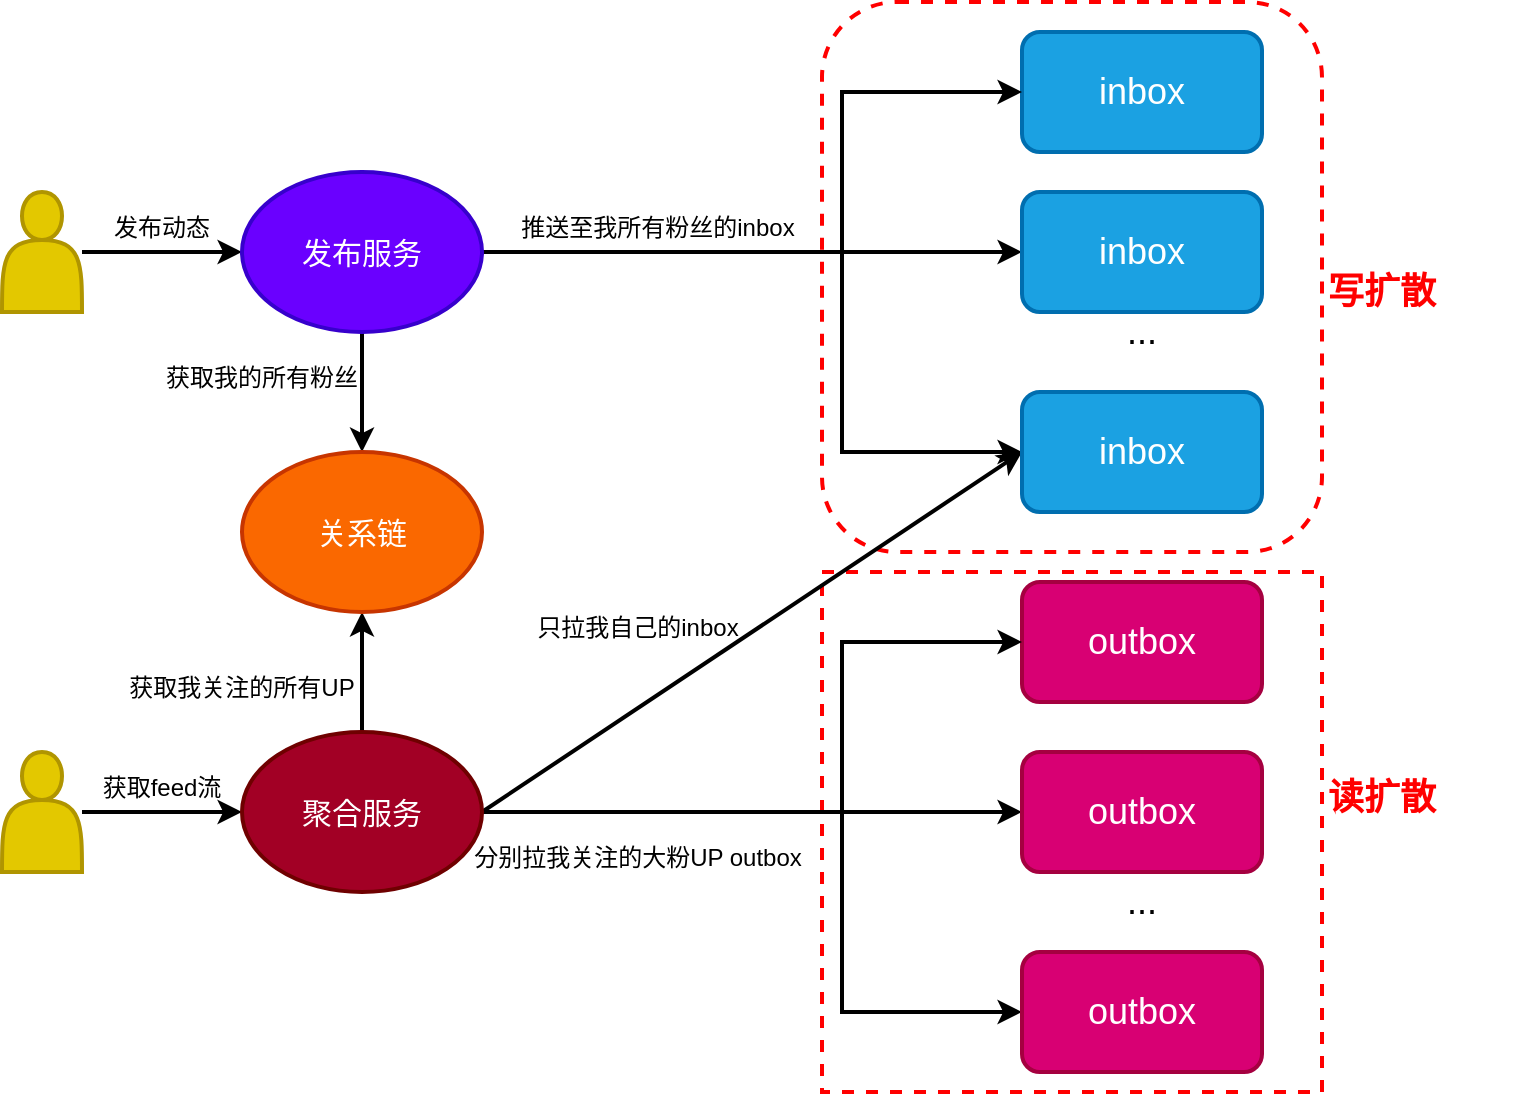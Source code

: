 <mxfile version="21.3.2" type="github">
  <diagram name="第 1 页" id="T4l5YdtfBi07WJmN0s0r">
    <mxGraphModel dx="1434" dy="796" grid="1" gridSize="10" guides="1" tooltips="1" connect="1" arrows="1" fold="1" page="1" pageScale="1" pageWidth="827" pageHeight="1169" math="0" shadow="0">
      <root>
        <mxCell id="0" />
        <mxCell id="1" parent="0" />
        <mxCell id="iXR9tIZSC_QS2gOpMHgQ-4" value="" style="rounded=0;whiteSpace=wrap;html=1;dashed=1;strokeWidth=2;strokeColor=#FF0000;" parent="1" vertex="1">
          <mxGeometry x="470" y="290" width="250" height="260" as="geometry" />
        </mxCell>
        <mxCell id="iXR9tIZSC_QS2gOpMHgQ-1" value="" style="rounded=1;whiteSpace=wrap;html=1;strokeWidth=2;dashed=1;strokeColor=#ff0000;" parent="1" vertex="1">
          <mxGeometry x="470" y="5" width="250" height="275" as="geometry" />
        </mxCell>
        <mxCell id="dN75JIiPyu12IOEwJFPf-1" value="&lt;font style=&quot;font-size: 18px;&quot;&gt;outbox&lt;/font&gt;" style="rounded=1;whiteSpace=wrap;html=1;strokeWidth=2;fillColor=#d80073;fontColor=#ffffff;strokeColor=#A50040;" parent="1" vertex="1">
          <mxGeometry x="570" y="295" width="120" height="60" as="geometry" />
        </mxCell>
        <mxCell id="dN75JIiPyu12IOEwJFPf-2" value="&lt;font style=&quot;font-size: 18px;&quot;&gt;inbox&lt;/font&gt;" style="rounded=1;whiteSpace=wrap;html=1;strokeWidth=2;fillColor=#1ba1e2;fontColor=#ffffff;strokeColor=#006EAF;" parent="1" vertex="1">
          <mxGeometry x="570" y="20" width="120" height="60" as="geometry" />
        </mxCell>
        <mxCell id="dN75JIiPyu12IOEwJFPf-27" style="edgeStyle=orthogonalEdgeStyle;rounded=0;orthogonalLoop=1;jettySize=auto;html=1;entryX=0;entryY=0.5;entryDx=0;entryDy=0;strokeWidth=2;" parent="1" source="dN75JIiPyu12IOEwJFPf-3" target="dN75JIiPyu12IOEwJFPf-6" edge="1">
          <mxGeometry relative="1" as="geometry" />
        </mxCell>
        <mxCell id="dN75JIiPyu12IOEwJFPf-3" value="" style="shape=actor;whiteSpace=wrap;html=1;strokeWidth=2;fillColor=#e3c800;fontColor=#000000;strokeColor=#B09500;" parent="1" vertex="1">
          <mxGeometry x="60" y="100" width="40" height="60" as="geometry" />
        </mxCell>
        <mxCell id="dN75JIiPyu12IOEwJFPf-41" style="edgeStyle=orthogonalEdgeStyle;rounded=0;orthogonalLoop=1;jettySize=auto;html=1;entryX=0;entryY=0.5;entryDx=0;entryDy=0;strokeWidth=2;" parent="1" source="dN75JIiPyu12IOEwJFPf-4" target="dN75JIiPyu12IOEwJFPf-7" edge="1">
          <mxGeometry relative="1" as="geometry" />
        </mxCell>
        <mxCell id="dN75JIiPyu12IOEwJFPf-4" value="" style="shape=actor;whiteSpace=wrap;html=1;strokeWidth=2;fillColor=#e3c800;fontColor=#000000;strokeColor=#B09500;" parent="1" vertex="1">
          <mxGeometry x="60" y="380" width="40" height="60" as="geometry" />
        </mxCell>
        <mxCell id="dN75JIiPyu12IOEwJFPf-18" style="edgeStyle=orthogonalEdgeStyle;rounded=0;orthogonalLoop=1;jettySize=auto;html=1;strokeWidth=2;" parent="1" source="dN75JIiPyu12IOEwJFPf-6" target="dN75JIiPyu12IOEwJFPf-8" edge="1">
          <mxGeometry relative="1" as="geometry">
            <Array as="points">
              <mxPoint x="240" y="220" />
              <mxPoint x="240" y="220" />
            </Array>
          </mxGeometry>
        </mxCell>
        <mxCell id="dN75JIiPyu12IOEwJFPf-29" style="edgeStyle=orthogonalEdgeStyle;rounded=0;orthogonalLoop=1;jettySize=auto;html=1;entryX=0;entryY=0.5;entryDx=0;entryDy=0;strokeWidth=2;" parent="1" source="dN75JIiPyu12IOEwJFPf-6" target="dN75JIiPyu12IOEwJFPf-2" edge="1">
          <mxGeometry relative="1" as="geometry">
            <Array as="points">
              <mxPoint x="480" y="130" />
              <mxPoint x="480" y="50" />
            </Array>
          </mxGeometry>
        </mxCell>
        <mxCell id="dN75JIiPyu12IOEwJFPf-30" style="edgeStyle=orthogonalEdgeStyle;rounded=0;orthogonalLoop=1;jettySize=auto;html=1;entryX=0;entryY=0.5;entryDx=0;entryDy=0;strokeWidth=2;" parent="1" source="dN75JIiPyu12IOEwJFPf-6" target="dN75JIiPyu12IOEwJFPf-13" edge="1">
          <mxGeometry relative="1" as="geometry" />
        </mxCell>
        <mxCell id="dN75JIiPyu12IOEwJFPf-31" style="edgeStyle=orthogonalEdgeStyle;rounded=0;orthogonalLoop=1;jettySize=auto;html=1;entryX=0;entryY=0.5;entryDx=0;entryDy=0;strokeWidth=2;" parent="1" target="dN75JIiPyu12IOEwJFPf-14" edge="1">
          <mxGeometry relative="1" as="geometry">
            <mxPoint x="310" y="130" as="sourcePoint" />
            <Array as="points">
              <mxPoint x="480" y="130" />
              <mxPoint x="480" y="230" />
            </Array>
          </mxGeometry>
        </mxCell>
        <mxCell id="dN75JIiPyu12IOEwJFPf-6" value="&lt;span style=&quot;font-size: 15px;&quot;&gt;发布服务&lt;/span&gt;" style="ellipse;whiteSpace=wrap;html=1;strokeWidth=2;fillColor=#6a00ff;fontColor=#ffffff;strokeColor=#3700CC;" parent="1" vertex="1">
          <mxGeometry x="180" y="90" width="120" height="80" as="geometry" />
        </mxCell>
        <mxCell id="dN75JIiPyu12IOEwJFPf-17" style="edgeStyle=orthogonalEdgeStyle;rounded=0;orthogonalLoop=1;jettySize=auto;html=1;strokeWidth=2;" parent="1" source="dN75JIiPyu12IOEwJFPf-7" target="dN75JIiPyu12IOEwJFPf-8" edge="1">
          <mxGeometry relative="1" as="geometry">
            <Array as="points">
              <mxPoint x="240" y="320" />
              <mxPoint x="240" y="320" />
            </Array>
          </mxGeometry>
        </mxCell>
        <mxCell id="dN75JIiPyu12IOEwJFPf-34" style="edgeStyle=orthogonalEdgeStyle;rounded=0;orthogonalLoop=1;jettySize=auto;html=1;entryX=0;entryY=0.5;entryDx=0;entryDy=0;strokeWidth=2;" parent="1" source="dN75JIiPyu12IOEwJFPf-7" target="dN75JIiPyu12IOEwJFPf-10" edge="1">
          <mxGeometry relative="1" as="geometry" />
        </mxCell>
        <mxCell id="dN75JIiPyu12IOEwJFPf-36" style="edgeStyle=orthogonalEdgeStyle;rounded=0;orthogonalLoop=1;jettySize=auto;html=1;entryX=0;entryY=0.5;entryDx=0;entryDy=0;strokeWidth=2;" parent="1" source="dN75JIiPyu12IOEwJFPf-7" target="dN75JIiPyu12IOEwJFPf-11" edge="1">
          <mxGeometry relative="1" as="geometry">
            <Array as="points">
              <mxPoint x="480" y="410" />
              <mxPoint x="480" y="510" />
            </Array>
          </mxGeometry>
        </mxCell>
        <mxCell id="dN75JIiPyu12IOEwJFPf-38" style="rounded=0;orthogonalLoop=1;jettySize=auto;html=1;exitX=1;exitY=0.5;exitDx=0;exitDy=0;entryX=0;entryY=0.5;entryDx=0;entryDy=0;strokeWidth=2;" parent="1" source="dN75JIiPyu12IOEwJFPf-7" target="dN75JIiPyu12IOEwJFPf-14" edge="1">
          <mxGeometry relative="1" as="geometry" />
        </mxCell>
        <mxCell id="dN75JIiPyu12IOEwJFPf-45" style="edgeStyle=orthogonalEdgeStyle;rounded=0;orthogonalLoop=1;jettySize=auto;html=1;entryX=0;entryY=0.5;entryDx=0;entryDy=0;strokeWidth=2;" parent="1" source="dN75JIiPyu12IOEwJFPf-7" target="dN75JIiPyu12IOEwJFPf-1" edge="1">
          <mxGeometry relative="1" as="geometry">
            <Array as="points">
              <mxPoint x="480" y="410" />
              <mxPoint x="480" y="325" />
            </Array>
          </mxGeometry>
        </mxCell>
        <mxCell id="dN75JIiPyu12IOEwJFPf-7" value="&lt;font style=&quot;font-size: 15px;&quot;&gt;聚合服务&lt;/font&gt;" style="ellipse;whiteSpace=wrap;html=1;strokeWidth=2;fillColor=#a20025;fontColor=#ffffff;strokeColor=#6F0000;" parent="1" vertex="1">
          <mxGeometry x="180" y="370" width="120" height="80" as="geometry" />
        </mxCell>
        <mxCell id="dN75JIiPyu12IOEwJFPf-8" value="&lt;font color=&quot;#ffffff&quot; style=&quot;font-size: 15px;&quot;&gt;关系链&lt;/font&gt;" style="ellipse;whiteSpace=wrap;html=1;strokeWidth=2;fillColor=#fa6800;fontColor=#000000;strokeColor=#C73500;" parent="1" vertex="1">
          <mxGeometry x="180" y="230" width="120" height="80" as="geometry" />
        </mxCell>
        <mxCell id="dN75JIiPyu12IOEwJFPf-10" value="&lt;font style=&quot;font-size: 18px;&quot;&gt;outbox&lt;/font&gt;" style="rounded=1;whiteSpace=wrap;html=1;strokeWidth=2;fillColor=#d80073;fontColor=#ffffff;strokeColor=#A50040;" parent="1" vertex="1">
          <mxGeometry x="570" y="380" width="120" height="60" as="geometry" />
        </mxCell>
        <mxCell id="dN75JIiPyu12IOEwJFPf-11" value="&lt;font style=&quot;font-size: 18px;&quot;&gt;outbox&lt;/font&gt;" style="rounded=1;whiteSpace=wrap;html=1;strokeWidth=2;fillColor=#d80073;fontColor=#ffffff;strokeColor=#A50040;" parent="1" vertex="1">
          <mxGeometry x="570" y="480" width="120" height="60" as="geometry" />
        </mxCell>
        <mxCell id="dN75JIiPyu12IOEwJFPf-13" value="&lt;font style=&quot;font-size: 18px;&quot;&gt;inbox&lt;/font&gt;" style="rounded=1;whiteSpace=wrap;html=1;strokeWidth=2;fillColor=#1ba1e2;fontColor=#ffffff;strokeColor=#006EAF;" parent="1" vertex="1">
          <mxGeometry x="570" y="100" width="120" height="60" as="geometry" />
        </mxCell>
        <mxCell id="dN75JIiPyu12IOEwJFPf-14" value="&lt;font style=&quot;font-size: 18px;&quot;&gt;inbox&lt;/font&gt;" style="rounded=1;whiteSpace=wrap;html=1;strokeWidth=2;fillColor=#1ba1e2;fontColor=#ffffff;strokeColor=#006EAF;" parent="1" vertex="1">
          <mxGeometry x="570" y="200" width="120" height="60" as="geometry" />
        </mxCell>
        <mxCell id="dN75JIiPyu12IOEwJFPf-16" value="获取我关注的所有UP" style="text;strokeColor=none;align=center;fillColor=none;html=1;verticalAlign=middle;whiteSpace=wrap;rounded=0;" parent="1" vertex="1">
          <mxGeometry x="120" y="340" width="120" height="15" as="geometry" />
        </mxCell>
        <mxCell id="dN75JIiPyu12IOEwJFPf-19" value="获取我的所有粉丝" style="text;strokeColor=none;align=center;fillColor=none;html=1;verticalAlign=middle;whiteSpace=wrap;rounded=0;" parent="1" vertex="1">
          <mxGeometry x="130" y="185" width="120" height="15" as="geometry" />
        </mxCell>
        <mxCell id="dN75JIiPyu12IOEwJFPf-23" value="&lt;font style=&quot;font-size: 18px;&quot;&gt;...&lt;/font&gt;" style="text;strokeColor=none;align=center;fillColor=none;html=1;verticalAlign=middle;whiteSpace=wrap;rounded=0;" parent="1" vertex="1">
          <mxGeometry x="615" y="155" width="30" height="30" as="geometry" />
        </mxCell>
        <mxCell id="dN75JIiPyu12IOEwJFPf-24" value="推送至我所有粉丝的inbox" style="text;strokeColor=none;align=center;fillColor=none;html=1;verticalAlign=middle;whiteSpace=wrap;rounded=0;" parent="1" vertex="1">
          <mxGeometry x="318" y="110" width="140" height="15" as="geometry" />
        </mxCell>
        <mxCell id="dN75JIiPyu12IOEwJFPf-26" value="&lt;font style=&quot;font-size: 18px;&quot;&gt;...&lt;/font&gt;" style="text;strokeColor=none;align=center;fillColor=none;html=1;verticalAlign=middle;whiteSpace=wrap;rounded=0;" parent="1" vertex="1">
          <mxGeometry x="615" y="440" width="30" height="30" as="geometry" />
        </mxCell>
        <mxCell id="dN75JIiPyu12IOEwJFPf-28" value="发布动态" style="text;strokeColor=none;align=center;fillColor=none;html=1;verticalAlign=middle;whiteSpace=wrap;rounded=0;" parent="1" vertex="1">
          <mxGeometry x="80" y="110" width="120" height="15" as="geometry" />
        </mxCell>
        <mxCell id="dN75JIiPyu12IOEwJFPf-35" style="edgeStyle=orthogonalEdgeStyle;rounded=0;orthogonalLoop=1;jettySize=auto;html=1;exitX=0.5;exitY=1;exitDx=0;exitDy=0;" parent="1" source="dN75JIiPyu12IOEwJFPf-11" target="dN75JIiPyu12IOEwJFPf-11" edge="1">
          <mxGeometry relative="1" as="geometry" />
        </mxCell>
        <mxCell id="dN75JIiPyu12IOEwJFPf-37" value="分别拉我关注的大粉UP outbox" style="text;strokeColor=none;align=center;fillColor=none;html=1;verticalAlign=middle;whiteSpace=wrap;rounded=0;" parent="1" vertex="1">
          <mxGeometry x="280" y="425" width="196" height="15" as="geometry" />
        </mxCell>
        <mxCell id="dN75JIiPyu12IOEwJFPf-46" value="只拉我自己的inbox" style="text;strokeColor=none;align=center;fillColor=none;html=1;verticalAlign=middle;whiteSpace=wrap;rounded=0;" parent="1" vertex="1">
          <mxGeometry x="280" y="310" width="196" height="15" as="geometry" />
        </mxCell>
        <mxCell id="dN75JIiPyu12IOEwJFPf-47" value="获取feed流" style="text;strokeColor=none;align=center;fillColor=none;html=1;verticalAlign=middle;whiteSpace=wrap;rounded=0;" parent="1" vertex="1">
          <mxGeometry x="80" y="390" width="120" height="15" as="geometry" />
        </mxCell>
        <mxCell id="dN75JIiPyu12IOEwJFPf-48" style="edgeStyle=orthogonalEdgeStyle;rounded=0;orthogonalLoop=1;jettySize=auto;html=1;exitX=0.5;exitY=1;exitDx=0;exitDy=0;" parent="1" source="dN75JIiPyu12IOEwJFPf-47" target="dN75JIiPyu12IOEwJFPf-47" edge="1">
          <mxGeometry relative="1" as="geometry" />
        </mxCell>
        <mxCell id="dN75JIiPyu12IOEwJFPf-49" style="edgeStyle=orthogonalEdgeStyle;rounded=0;orthogonalLoop=1;jettySize=auto;html=1;exitX=0.5;exitY=1;exitDx=0;exitDy=0;" parent="1" source="dN75JIiPyu12IOEwJFPf-47" target="dN75JIiPyu12IOEwJFPf-47" edge="1">
          <mxGeometry relative="1" as="geometry" />
        </mxCell>
        <mxCell id="iXR9tIZSC_QS2gOpMHgQ-5" value="&lt;font color=&quot;#ff0000&quot; style=&quot;font-size: 18px;&quot;&gt;&lt;b&gt;写扩散&lt;/b&gt;&lt;/font&gt;" style="text;strokeColor=none;align=center;fillColor=none;html=1;verticalAlign=middle;whiteSpace=wrap;rounded=0;" parent="1" vertex="1">
          <mxGeometry x="680" y="145" width="140" height="10" as="geometry" />
        </mxCell>
        <mxCell id="iXR9tIZSC_QS2gOpMHgQ-6" value="&lt;font color=&quot;#ff0000&quot; style=&quot;font-size: 18px;&quot;&gt;&lt;b&gt;读扩散&lt;/b&gt;&lt;/font&gt;" style="text;strokeColor=none;align=center;fillColor=none;html=1;verticalAlign=middle;whiteSpace=wrap;rounded=0;" parent="1" vertex="1">
          <mxGeometry x="680" y="395" width="140" height="15" as="geometry" />
        </mxCell>
      </root>
    </mxGraphModel>
  </diagram>
</mxfile>
